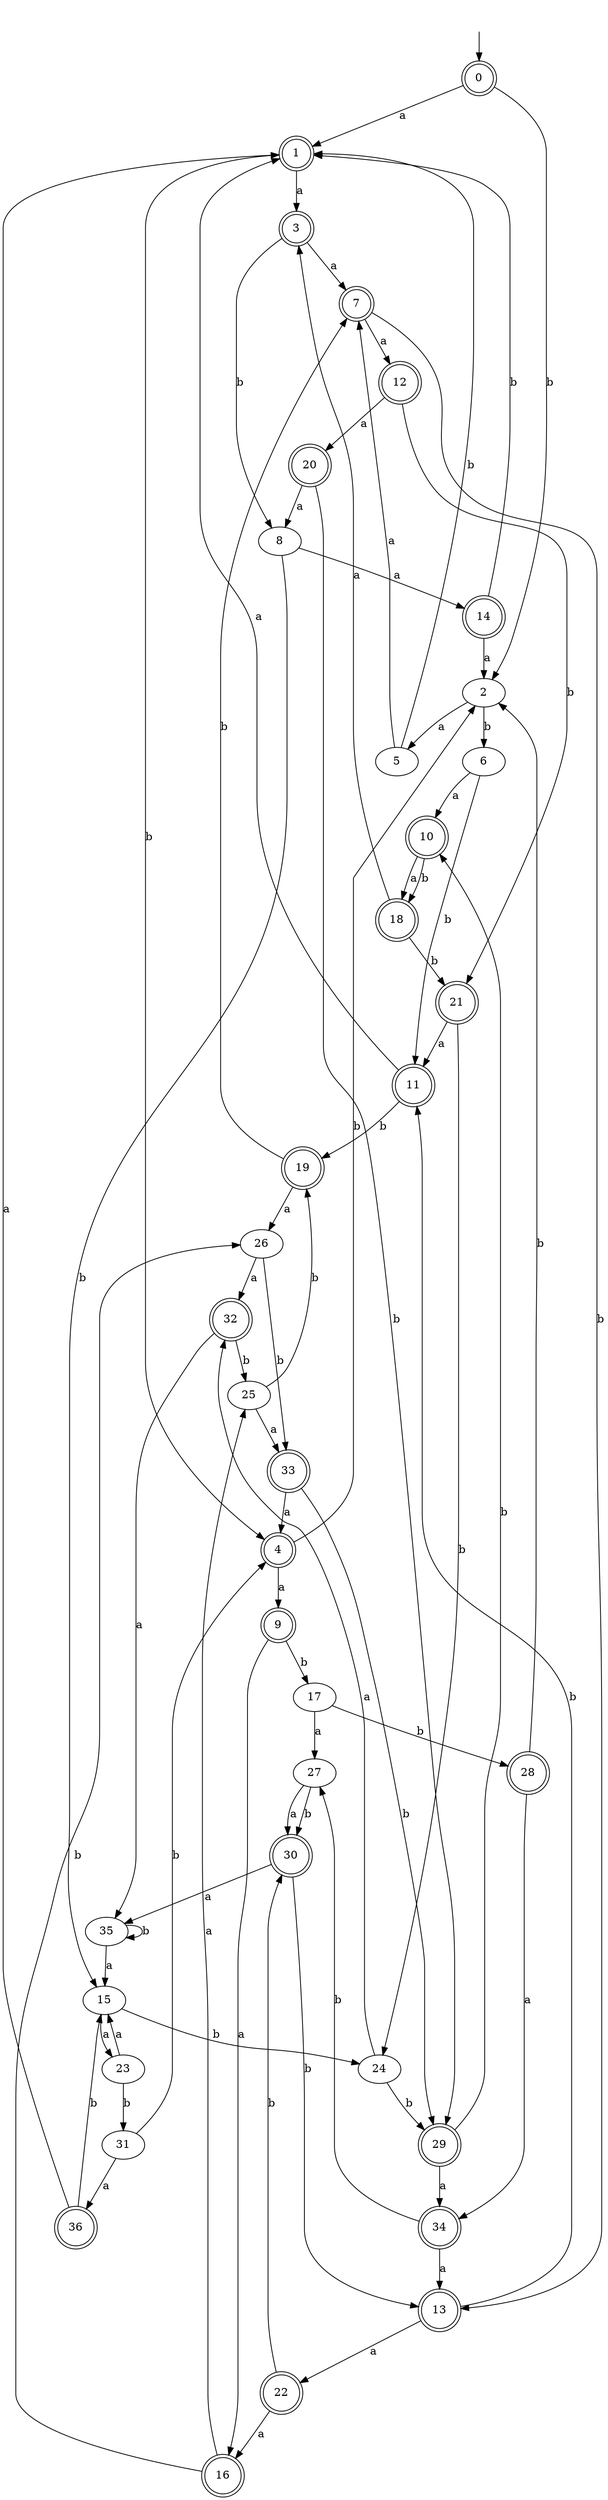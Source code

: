 digraph RandomDFA {
  __start0 [label="", shape=none];
  __start0 -> 0 [label=""];
  0 [shape=circle] [shape=doublecircle]
  0 -> 1 [label="a"]
  0 -> 2 [label="b"]
  1 [shape=doublecircle]
  1 -> 3 [label="a"]
  1 -> 4 [label="b"]
  2
  2 -> 5 [label="a"]
  2 -> 6 [label="b"]
  3 [shape=doublecircle]
  3 -> 7 [label="a"]
  3 -> 8 [label="b"]
  4 [shape=doublecircle]
  4 -> 9 [label="a"]
  4 -> 2 [label="b"]
  5
  5 -> 7 [label="a"]
  5 -> 1 [label="b"]
  6
  6 -> 10 [label="a"]
  6 -> 11 [label="b"]
  7 [shape=doublecircle]
  7 -> 12 [label="a"]
  7 -> 13 [label="b"]
  8
  8 -> 14 [label="a"]
  8 -> 15 [label="b"]
  9 [shape=doublecircle]
  9 -> 16 [label="a"]
  9 -> 17 [label="b"]
  10 [shape=doublecircle]
  10 -> 18 [label="a"]
  10 -> 18 [label="b"]
  11 [shape=doublecircle]
  11 -> 1 [label="a"]
  11 -> 19 [label="b"]
  12 [shape=doublecircle]
  12 -> 20 [label="a"]
  12 -> 21 [label="b"]
  13 [shape=doublecircle]
  13 -> 22 [label="a"]
  13 -> 11 [label="b"]
  14 [shape=doublecircle]
  14 -> 2 [label="a"]
  14 -> 1 [label="b"]
  15
  15 -> 23 [label="a"]
  15 -> 24 [label="b"]
  16 [shape=doublecircle]
  16 -> 25 [label="a"]
  16 -> 26 [label="b"]
  17
  17 -> 27 [label="a"]
  17 -> 28 [label="b"]
  18 [shape=doublecircle]
  18 -> 3 [label="a"]
  18 -> 21 [label="b"]
  19 [shape=doublecircle]
  19 -> 26 [label="a"]
  19 -> 7 [label="b"]
  20 [shape=doublecircle]
  20 -> 8 [label="a"]
  20 -> 29 [label="b"]
  21 [shape=doublecircle]
  21 -> 11 [label="a"]
  21 -> 24 [label="b"]
  22 [shape=doublecircle]
  22 -> 16 [label="a"]
  22 -> 30 [label="b"]
  23
  23 -> 15 [label="a"]
  23 -> 31 [label="b"]
  24
  24 -> 32 [label="a"]
  24 -> 29 [label="b"]
  25
  25 -> 33 [label="a"]
  25 -> 19 [label="b"]
  26
  26 -> 32 [label="a"]
  26 -> 33 [label="b"]
  27
  27 -> 30 [label="a"]
  27 -> 30 [label="b"]
  28 [shape=doublecircle]
  28 -> 34 [label="a"]
  28 -> 2 [label="b"]
  29 [shape=doublecircle]
  29 -> 34 [label="a"]
  29 -> 10 [label="b"]
  30 [shape=doublecircle]
  30 -> 35 [label="a"]
  30 -> 13 [label="b"]
  31
  31 -> 36 [label="a"]
  31 -> 4 [label="b"]
  32 [shape=doublecircle]
  32 -> 35 [label="a"]
  32 -> 25 [label="b"]
  33 [shape=doublecircle]
  33 -> 4 [label="a"]
  33 -> 29 [label="b"]
  34 [shape=doublecircle]
  34 -> 13 [label="a"]
  34 -> 27 [label="b"]
  35
  35 -> 15 [label="a"]
  35 -> 35 [label="b"]
  36 [shape=doublecircle]
  36 -> 1 [label="a"]
  36 -> 15 [label="b"]
}
